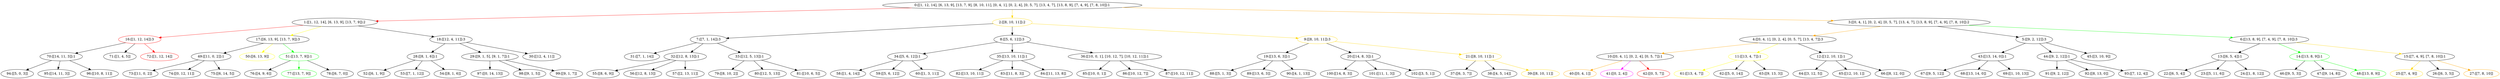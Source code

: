 digraph tree {
    "0:[[1, 12, 14], [6, 13, 9], [13, 7, 9], [8, 10, 11], [0, 4, 1], [0, 2, 4], [0, 5, 7], [13, 4, 7], [13, 8, 9], [7, 4, 9], [7, 8, 10]]:1" [];
    "1:[[1, 12, 14], [6, 13, 9], [13, 7, 9]]:2";
    "16:[[1, 12, 14]]:3" [color=red];
    "70:[[14, 11, 3]]:1";
    "94:[[5, 0, 3]]";
    "95:[[14, 11, 3]]";
    "96:[[10, 8, 11]]";
    "71:[[1, 4, 5]]";
    "72:[[1, 12, 14]]" [color=red];
    "17:[[6, 13, 9], [13, 7, 9]]:3";
    "49:[[11, 0, 2]]:1";
    "73:[[11, 0, 2]]";
    "74:[[0, 12, 11]]";
    "75:[[6, 14, 5]]";
    "50:[[6, 13, 9]]" [color=yellow];
    "51:[[13, 7, 9]]:1" [color=green];
    "76:[[4, 9, 6]]";
    "77:[[13, 7, 9]]" [color=green];
    "78:[[6, 7, 0]]";
    "18:[[12, 4, 11]]:3";
    "28:[[8, 1, 6]]:1";
    "52:[[6, 1, 9]]";
    "53:[[7, 1, 12]]";
    "54:[[8, 1, 6]]";
    "29:[[9, 1, 5], [9, 1, 7]]:1";
    "97:[[0, 14, 13]]";
    "98:[[9, 1, 5]]";
    "99:[[9, 1, 7]]";
    "30:[[12, 4, 11]]";
    "2:[[8, 10, 11]]:2" [color=gold];
    "7:[[7, 1, 14]]:3";
    "31:[[7, 1, 14]]";
    "32:[[12, 8, 13]]:1";
    "55:[[8, 6, 9]]";
    "56:[[12, 8, 13]]";
    "57:[[2, 13, 11]]";
    "33:[[12, 5, 13]]:1";
    "79:[[8, 10, 2]]";
    "80:[[12, 5, 13]]";
    "81:[[10, 6, 5]]";
    "8:[[5, 6, 12]]:3";
    "34:[[5, 6, 12]]:1";
    "58:[[1, 4, 14]]";
    "59:[[5, 6, 12]]";
    "60:[[1, 3, 11]]";
    "35:[[13, 10, 11]]:1";
    "82:[[13, 10, 11]]";
    "83:[[11, 8, 3]]";
    "84:[[11, 13, 8]]";
    "36:[[10, 0, 1], [10, 12, 7], [10, 12, 11]]:1";
    "85:[[10, 0, 1]]";
    "86:[[10, 12, 7]]";
    "87:[[10, 12, 11]]";
    "9:[[8, 10, 11]]:3" [color=gold];
    "19:[[13, 6, 3]]:1";
    "88:[[5, 1, 3]]";
    "89:[[13, 6, 3]]";
    "90:[[4, 1, 13]]";
    "20:[[14, 8, 3]]:1";
    "100:[[14, 8, 3]]";
    "101:[[11, 1, 3]]";
    "102:[[3, 5, 1]]";
    "21:[[8, 10, 11]]:1" [color=gold];
    "37:[[6, 3, 7]]";
    "38:[[4, 5, 14]]";
    "39:[[8, 10, 11]]" [color=gold];
    "3:[[0, 4, 1], [0, 2, 4], [0, 5, 7], [13, 4, 7], [13, 8, 9], [7, 4, 9], [7, 8, 10]]:2";
    "4:[[0, 4, 1], [0, 2, 4], [0, 5, 7], [13, 4, 7]]:3";
    "10:[[0, 4, 1], [0, 2, 4], [0, 5, 7]]:1";
    "40:[[0, 4, 1]]" [color=orange];
    "41:[[0, 2, 4]]" [color=fuchsia];
    "42:[[0, 5, 7]]" [color=red];
    "11:[[13, 4, 7]]:1" [color=yellow];
    "61:[[13, 4, 7]]" [color=yellow];
    "62:[[5, 0, 14]]";
    "63:[[9, 13, 3]]";
    "12:[[12, 10, 1]]:1";
    "64:[[3, 12, 5]]";
    "65:[[12, 10, 1]]";
    "66:[[8, 12, 0]]";
    "5:[[9, 2, 12]]:3";
    "43:[[13, 14, 0]]:1";
    "67:[[9, 5, 12]]";
    "68:[[13, 14, 0]]";
    "69:[[1, 10, 13]]";
    "44:[[9, 2, 12]]:1";
    "91:[[9, 2, 12]]";
    "92:[[8, 13, 0]]";
    "93:[[7, 12, 4]]";
    "45:[[3, 10, 9]]";
    "6:[[13, 8, 9], [7, 4, 9], [7, 8, 10]]:3";
    "13:[[6, 5, 4]]:1";
    "22:[[6, 5, 4]]";
    "23:[[5, 11, 6]]";
    "24:[[1, 8, 12]]";
    "14:[[13, 8, 9]]:1" [color=green];
    "46:[[9, 5, 3]]";
    "47:[[9, 14, 8]]";
    "48:[[13, 8, 9]]" [color=green];
    "15:[[7, 4, 9], [7, 8, 10]]:1";
    "25:[[7, 4, 9]]" [color=gold];
    "26:[[6, 3, 5]]";
    "27:[[7, 8, 10]]" [color=orange];
    "0:[[1, 12, 14], [6, 13, 9], [13, 7, 9], [8, 10, 11], [0, 4, 1], [0, 2, 4], [0, 5, 7], [13, 4, 7], [13, 8, 9], [7, 4, 9], [7, 8, 10]]:1" -> "1:[[1, 12, 14], [6, 13, 9], [13, 7, 9]]:2" [color=red];
    "0:[[1, 12, 14], [6, 13, 9], [13, 7, 9], [8, 10, 11], [0, 4, 1], [0, 2, 4], [0, 5, 7], [13, 4, 7], [13, 8, 9], [7, 4, 9], [7, 8, 10]]:1" -> "2:[[8, 10, 11]]:2" [color=gold];
    "0:[[1, 12, 14], [6, 13, 9], [13, 7, 9], [8, 10, 11], [0, 4, 1], [0, 2, 4], [0, 5, 7], [13, 4, 7], [13, 8, 9], [7, 4, 9], [7, 8, 10]]:1" -> "3:[[0, 4, 1], [0, 2, 4], [0, 5, 7], [13, 4, 7], [13, 8, 9], [7, 4, 9], [7, 8, 10]]:2" [color=orange];
    "1:[[1, 12, 14], [6, 13, 9], [13, 7, 9]]:2" -> "16:[[1, 12, 14]]:3" [color=red];
    "1:[[1, 12, 14], [6, 13, 9], [13, 7, 9]]:2" -> "17:[[6, 13, 9], [13, 7, 9]]:3" [color=yellow];
    "1:[[1, 12, 14], [6, 13, 9], [13, 7, 9]]:2" -> "18:[[12, 4, 11]]:3";
    "16:[[1, 12, 14]]:3" -> "70:[[14, 11, 3]]:1";
    "16:[[1, 12, 14]]:3" -> "71:[[1, 4, 5]]";
    "16:[[1, 12, 14]]:3" -> "72:[[1, 12, 14]]" [color=red];
    "70:[[14, 11, 3]]:1" -> "94:[[5, 0, 3]]";
    "70:[[14, 11, 3]]:1" -> "95:[[14, 11, 3]]";
    "70:[[14, 11, 3]]:1" -> "96:[[10, 8, 11]]";
    "17:[[6, 13, 9], [13, 7, 9]]:3" -> "49:[[11, 0, 2]]:1";
    "17:[[6, 13, 9], [13, 7, 9]]:3" -> "50:[[6, 13, 9]]" [color=yellow];
    "17:[[6, 13, 9], [13, 7, 9]]:3" -> "51:[[13, 7, 9]]:1" [color=green];
    "49:[[11, 0, 2]]:1" -> "73:[[11, 0, 2]]";
    "49:[[11, 0, 2]]:1" -> "74:[[0, 12, 11]]";
    "49:[[11, 0, 2]]:1" -> "75:[[6, 14, 5]]";
    "51:[[13, 7, 9]]:1" -> "76:[[4, 9, 6]]";
    "51:[[13, 7, 9]]:1" -> "77:[[13, 7, 9]]" [color=green];
    "51:[[13, 7, 9]]:1" -> "78:[[6, 7, 0]]";
    "18:[[12, 4, 11]]:3" -> "28:[[8, 1, 6]]:1";
    "18:[[12, 4, 11]]:3" -> "29:[[9, 1, 5], [9, 1, 7]]:1";
    "18:[[12, 4, 11]]:3" -> "30:[[12, 4, 11]]";
    "28:[[8, 1, 6]]:1" -> "52:[[6, 1, 9]]";
    "28:[[8, 1, 6]]:1" -> "53:[[7, 1, 12]]";
    "28:[[8, 1, 6]]:1" -> "54:[[8, 1, 6]]";
    "29:[[9, 1, 5], [9, 1, 7]]:1" -> "97:[[0, 14, 13]]";
    "29:[[9, 1, 5], [9, 1, 7]]:1" -> "98:[[9, 1, 5]]";
    "29:[[9, 1, 5], [9, 1, 7]]:1" -> "99:[[9, 1, 7]]";
    "2:[[8, 10, 11]]:2" -> "7:[[7, 1, 14]]:3";
    "2:[[8, 10, 11]]:2" -> "8:[[5, 6, 12]]:3";
    "2:[[8, 10, 11]]:2" -> "9:[[8, 10, 11]]:3" [color=gold];
    "7:[[7, 1, 14]]:3" -> "31:[[7, 1, 14]]";
    "7:[[7, 1, 14]]:3" -> "32:[[12, 8, 13]]:1";
    "7:[[7, 1, 14]]:3" -> "33:[[12, 5, 13]]:1";
    "32:[[12, 8, 13]]:1" -> "55:[[8, 6, 9]]";
    "32:[[12, 8, 13]]:1" -> "56:[[12, 8, 13]]";
    "32:[[12, 8, 13]]:1" -> "57:[[2, 13, 11]]";
    "33:[[12, 5, 13]]:1" -> "79:[[8, 10, 2]]";
    "33:[[12, 5, 13]]:1" -> "80:[[12, 5, 13]]";
    "33:[[12, 5, 13]]:1" -> "81:[[10, 6, 5]]";
    "8:[[5, 6, 12]]:3" -> "34:[[5, 6, 12]]:1";
    "8:[[5, 6, 12]]:3" -> "35:[[13, 10, 11]]:1";
    "8:[[5, 6, 12]]:3" -> "36:[[10, 0, 1], [10, 12, 7], [10, 12, 11]]:1";
    "34:[[5, 6, 12]]:1" -> "58:[[1, 4, 14]]";
    "34:[[5, 6, 12]]:1" -> "59:[[5, 6, 12]]";
    "34:[[5, 6, 12]]:1" -> "60:[[1, 3, 11]]";
    "35:[[13, 10, 11]]:1" -> "82:[[13, 10, 11]]";
    "35:[[13, 10, 11]]:1" -> "83:[[11, 8, 3]]";
    "35:[[13, 10, 11]]:1" -> "84:[[11, 13, 8]]";
    "36:[[10, 0, 1], [10, 12, 7], [10, 12, 11]]:1" -> "85:[[10, 0, 1]]";
    "36:[[10, 0, 1], [10, 12, 7], [10, 12, 11]]:1" -> "86:[[10, 12, 7]]";
    "36:[[10, 0, 1], [10, 12, 7], [10, 12, 11]]:1" -> "87:[[10, 12, 11]]";
    "9:[[8, 10, 11]]:3" -> "19:[[13, 6, 3]]:1";
    "9:[[8, 10, 11]]:3" -> "20:[[14, 8, 3]]:1";
    "9:[[8, 10, 11]]:3" -> "21:[[8, 10, 11]]:1" [color=gold];
    "19:[[13, 6, 3]]:1" -> "88:[[5, 1, 3]]";
    "19:[[13, 6, 3]]:1" -> "89:[[13, 6, 3]]";
    "19:[[13, 6, 3]]:1" -> "90:[[4, 1, 13]]";
    "20:[[14, 8, 3]]:1" -> "100:[[14, 8, 3]]";
    "20:[[14, 8, 3]]:1" -> "101:[[11, 1, 3]]";
    "20:[[14, 8, 3]]:1" -> "102:[[3, 5, 1]]";
    "21:[[8, 10, 11]]:1" -> "37:[[6, 3, 7]]";
    "21:[[8, 10, 11]]:1" -> "38:[[4, 5, 14]]";
    "21:[[8, 10, 11]]:1" -> "39:[[8, 10, 11]]" [color=gold];
    "3:[[0, 4, 1], [0, 2, 4], [0, 5, 7], [13, 4, 7], [13, 8, 9], [7, 4, 9], [7, 8, 10]]:2" -> "4:[[0, 4, 1], [0, 2, 4], [0, 5, 7], [13, 4, 7]]:3" [color=orange];
    "3:[[0, 4, 1], [0, 2, 4], [0, 5, 7], [13, 4, 7], [13, 8, 9], [7, 4, 9], [7, 8, 10]]:2" -> "5:[[9, 2, 12]]:3";
    "3:[[0, 4, 1], [0, 2, 4], [0, 5, 7], [13, 4, 7], [13, 8, 9], [7, 4, 9], [7, 8, 10]]:2" -> "6:[[13, 8, 9], [7, 4, 9], [7, 8, 10]]:3" [color=green];
    "4:[[0, 4, 1], [0, 2, 4], [0, 5, 7], [13, 4, 7]]:3" -> "10:[[0, 4, 1], [0, 2, 4], [0, 5, 7]]:1" [color=orange];
    "4:[[0, 4, 1], [0, 2, 4], [0, 5, 7], [13, 4, 7]]:3" -> "11:[[13, 4, 7]]:1" [color=yellow];
    "4:[[0, 4, 1], [0, 2, 4], [0, 5, 7], [13, 4, 7]]:3" -> "12:[[12, 10, 1]]:1";
    "10:[[0, 4, 1], [0, 2, 4], [0, 5, 7]]:1" -> "40:[[0, 4, 1]]" [color=orange];
    "10:[[0, 4, 1], [0, 2, 4], [0, 5, 7]]:1" -> "41:[[0, 2, 4]]" [color=fuchsia];
    "10:[[0, 4, 1], [0, 2, 4], [0, 5, 7]]:1" -> "42:[[0, 5, 7]]" [color=red];
    "11:[[13, 4, 7]]:1" -> "61:[[13, 4, 7]]" [color=yellow];
    "11:[[13, 4, 7]]:1" -> "62:[[5, 0, 14]]";
    "11:[[13, 4, 7]]:1" -> "63:[[9, 13, 3]]";
    "12:[[12, 10, 1]]:1" -> "64:[[3, 12, 5]]";
    "12:[[12, 10, 1]]:1" -> "65:[[12, 10, 1]]";
    "12:[[12, 10, 1]]:1" -> "66:[[8, 12, 0]]";
    "5:[[9, 2, 12]]:3" -> "43:[[13, 14, 0]]:1";
    "5:[[9, 2, 12]]:3" -> "44:[[9, 2, 12]]:1";
    "5:[[9, 2, 12]]:3" -> "45:[[3, 10, 9]]";
    "43:[[13, 14, 0]]:1" -> "67:[[9, 5, 12]]";
    "43:[[13, 14, 0]]:1" -> "68:[[13, 14, 0]]";
    "43:[[13, 14, 0]]:1" -> "69:[[1, 10, 13]]";
    "44:[[9, 2, 12]]:1" -> "91:[[9, 2, 12]]";
    "44:[[9, 2, 12]]:1" -> "92:[[8, 13, 0]]";
    "44:[[9, 2, 12]]:1" -> "93:[[7, 12, 4]]";
    "6:[[13, 8, 9], [7, 4, 9], [7, 8, 10]]:3" -> "13:[[6, 5, 4]]:1";
    "6:[[13, 8, 9], [7, 4, 9], [7, 8, 10]]:3" -> "14:[[13, 8, 9]]:1" [color=green];
    "6:[[13, 8, 9], [7, 4, 9], [7, 8, 10]]:3" -> "15:[[7, 4, 9], [7, 8, 10]]:1" [color=gold];
    "13:[[6, 5, 4]]:1" -> "22:[[6, 5, 4]]";
    "13:[[6, 5, 4]]:1" -> "23:[[5, 11, 6]]";
    "13:[[6, 5, 4]]:1" -> "24:[[1, 8, 12]]";
    "14:[[13, 8, 9]]:1" -> "46:[[9, 5, 3]]";
    "14:[[13, 8, 9]]:1" -> "47:[[9, 14, 8]]";
    "14:[[13, 8, 9]]:1" -> "48:[[13, 8, 9]]" [color=green];
    "15:[[7, 4, 9], [7, 8, 10]]:1" -> "25:[[7, 4, 9]]" [color=gold];
    "15:[[7, 4, 9], [7, 8, 10]]:1" -> "26:[[6, 3, 5]]";
    "15:[[7, 4, 9], [7, 8, 10]]:1" -> "27:[[7, 8, 10]]" [color=orange];
}
